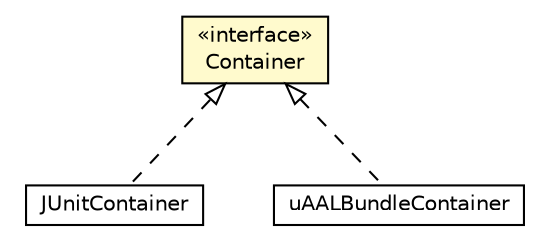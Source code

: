 #!/usr/local/bin/dot
#
# Class diagram 
# Generated by UMLGraph version R5_6-24-gf6e263 (http://www.umlgraph.org/)
#

digraph G {
	edge [fontname="Helvetica",fontsize=10,labelfontname="Helvetica",labelfontsize=10];
	node [fontname="Helvetica",fontsize=10,shape=plaintext];
	nodesep=0.25;
	ranksep=0.5;
	// org.universAAL.middleware.container.Container
	c180078 [label=<<table title="org.universAAL.middleware.container.Container" border="0" cellborder="1" cellspacing="0" cellpadding="2" port="p" bgcolor="lemonChiffon" href="./Container.html">
		<tr><td><table border="0" cellspacing="0" cellpadding="1">
<tr><td align="center" balign="center"> &#171;interface&#187; </td></tr>
<tr><td align="center" balign="center"> Container </td></tr>
		</table></td></tr>
		</table>>, URL="./Container.html", fontname="Helvetica", fontcolor="black", fontsize=10.0];
	// org.universAAL.container.JUnit.JUnitContainer
	c180084 [label=<<table title="org.universAAL.container.JUnit.JUnitContainer" border="0" cellborder="1" cellspacing="0" cellpadding="2" port="p" href="../../container/JUnit/JUnitContainer.html">
		<tr><td><table border="0" cellspacing="0" cellpadding="1">
<tr><td align="center" balign="center"> JUnitContainer </td></tr>
		</table></td></tr>
		</table>>, URL="../../container/JUnit/JUnitContainer.html", fontname="Helvetica", fontcolor="black", fontsize=10.0];
	// org.universAAL.middleware.container.osgi.uAALBundleContainer
	c180653 [label=<<table title="org.universAAL.middleware.container.osgi.uAALBundleContainer" border="0" cellborder="1" cellspacing="0" cellpadding="2" port="p" href="./osgi/uAALBundleContainer.html">
		<tr><td><table border="0" cellspacing="0" cellpadding="1">
<tr><td align="center" balign="center"> uAALBundleContainer </td></tr>
		</table></td></tr>
		</table>>, URL="./osgi/uAALBundleContainer.html", fontname="Helvetica", fontcolor="black", fontsize=10.0];
	//org.universAAL.container.JUnit.JUnitContainer implements org.universAAL.middleware.container.Container
	c180078:p -> c180084:p [dir=back,arrowtail=empty,style=dashed];
	//org.universAAL.middleware.container.osgi.uAALBundleContainer implements org.universAAL.middleware.container.Container
	c180078:p -> c180653:p [dir=back,arrowtail=empty,style=dashed];
}

